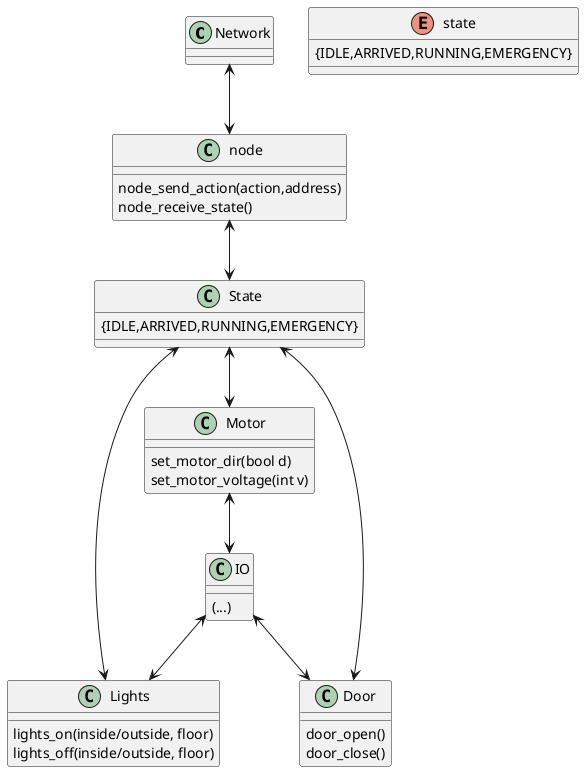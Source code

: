 @startuml

class Network{

}

class node{
  node_send_action(action,address)
  node_receive_state()

}

class IO{
  (...)
}

class Lights{
  lights_on(inside/outside, floor)
  lights_off(inside/outside, floor)
}

enum state{
  {IDLE,ARRIVED,RUNNING,EMERGENCY}
}

class Door{
  door_open()
  door_close()
}

class State{
  {IDLE,ARRIVED,RUNNING,EMERGENCY}

}

class Motor {
    set_motor_dir(bool d)
    set_motor_voltage(int v)
    
}

Network <--> node

node <--> State

IO <--> Door

IO <--> Lights

State <-->Lights

State <--> Door

State <--> Motor

Motor <--> IO

@enduml
